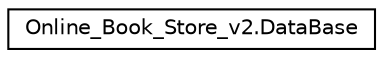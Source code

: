 digraph "Graphical Class Hierarchy"
{
 // LATEX_PDF_SIZE
  edge [fontname="Helvetica",fontsize="10",labelfontname="Helvetica",labelfontsize="10"];
  node [fontname="Helvetica",fontsize="10",shape=record];
  rankdir="LR";
  Node0 [label="Online_Book_Store_v2.DataBase",height=0.2,width=0.4,color="black", fillcolor="white", style="filled",URL="$class_online___book___store__v2_1_1_data_base.html",tooltip="Database class's attributes and methods"];
}

